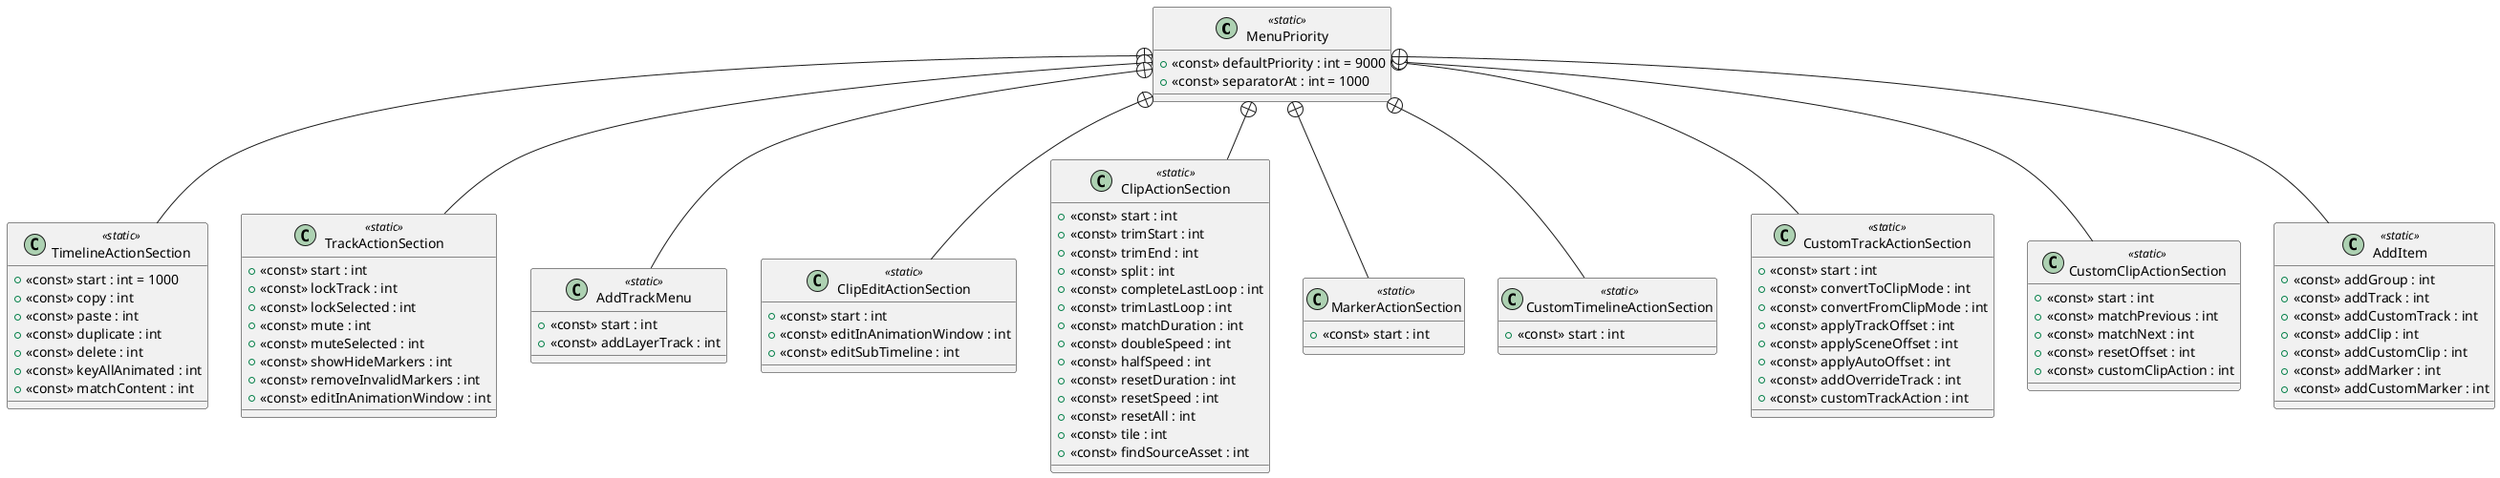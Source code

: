 @startuml
class MenuPriority <<static>> {
    + <<const>> defaultPriority : int = 9000
    + <<const>> separatorAt : int = 1000
}
class TimelineActionSection <<static>> {
    + <<const>> start : int = 1000
    + <<const>> copy : int
    + <<const>> paste : int
    + <<const>> duplicate : int
    + <<const>> delete : int
    + <<const>> keyAllAnimated : int
    + <<const>> matchContent : int
}
class TrackActionSection <<static>> {
    + <<const>> start : int
    + <<const>> lockTrack : int
    + <<const>> lockSelected : int
    + <<const>> mute : int
    + <<const>> muteSelected : int
    + <<const>> showHideMarkers : int
    + <<const>> removeInvalidMarkers : int
    + <<const>> editInAnimationWindow : int
}
class AddTrackMenu <<static>> {
    + <<const>> start : int
    + <<const>> addLayerTrack : int
}
class ClipEditActionSection <<static>> {
    + <<const>> start : int
    + <<const>> editInAnimationWindow : int
    + <<const>> editSubTimeline : int
}
class ClipActionSection <<static>> {
    + <<const>> start : int
    + <<const>> trimStart : int
    + <<const>> trimEnd : int
    + <<const>> split : int
    + <<const>> completeLastLoop : int
    + <<const>> trimLastLoop : int
    + <<const>> matchDuration : int
    + <<const>> doubleSpeed : int
    + <<const>> halfSpeed : int
    + <<const>> resetDuration : int
    + <<const>> resetSpeed : int
    + <<const>> resetAll : int
    + <<const>> tile : int
    + <<const>> findSourceAsset : int
}
class MarkerActionSection <<static>> {
    + <<const>> start : int
}
class CustomTimelineActionSection <<static>> {
    + <<const>> start : int
}
class CustomTrackActionSection <<static>> {
    + <<const>> start : int
    + <<const>> convertToClipMode : int
    + <<const>> convertFromClipMode : int
    + <<const>> applyTrackOffset : int
    + <<const>> applySceneOffset : int
    + <<const>> applyAutoOffset : int
    + <<const>> addOverrideTrack : int
    + <<const>> customTrackAction : int
}
class CustomClipActionSection <<static>> {
    + <<const>> start : int
    + <<const>> matchPrevious : int
    + <<const>> matchNext : int
    + <<const>> resetOffset : int
    + <<const>> customClipAction : int
}
class AddItem <<static>> {
    + <<const>> addGroup : int
    + <<const>> addTrack : int
    + <<const>> addCustomTrack : int
    + <<const>> addClip : int
    + <<const>> addCustomClip : int
    + <<const>> addMarker : int
    + <<const>> addCustomMarker : int
}
MenuPriority +-- TimelineActionSection
MenuPriority +-- TrackActionSection
MenuPriority +-- AddTrackMenu
MenuPriority +-- ClipEditActionSection
MenuPriority +-- ClipActionSection
MenuPriority +-- MarkerActionSection
MenuPriority +-- CustomTimelineActionSection
MenuPriority +-- CustomTrackActionSection
MenuPriority +-- CustomClipActionSection
MenuPriority +-- AddItem
@enduml
